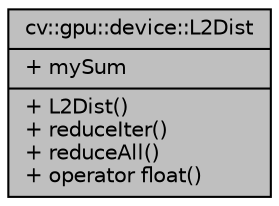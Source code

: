 digraph "cv::gpu::device::L2Dist"
{
 // LATEX_PDF_SIZE
  edge [fontname="Helvetica",fontsize="10",labelfontname="Helvetica",labelfontsize="10"];
  node [fontname="Helvetica",fontsize="10",shape=record];
  Node1 [label="{cv::gpu::device::L2Dist\n|+ mySum\l|+ L2Dist()\l+ reduceIter()\l+ reduceAll()\l+ operator float()\l}",height=0.2,width=0.4,color="black", fillcolor="grey75", style="filled", fontcolor="black",tooltip=" "];
}
